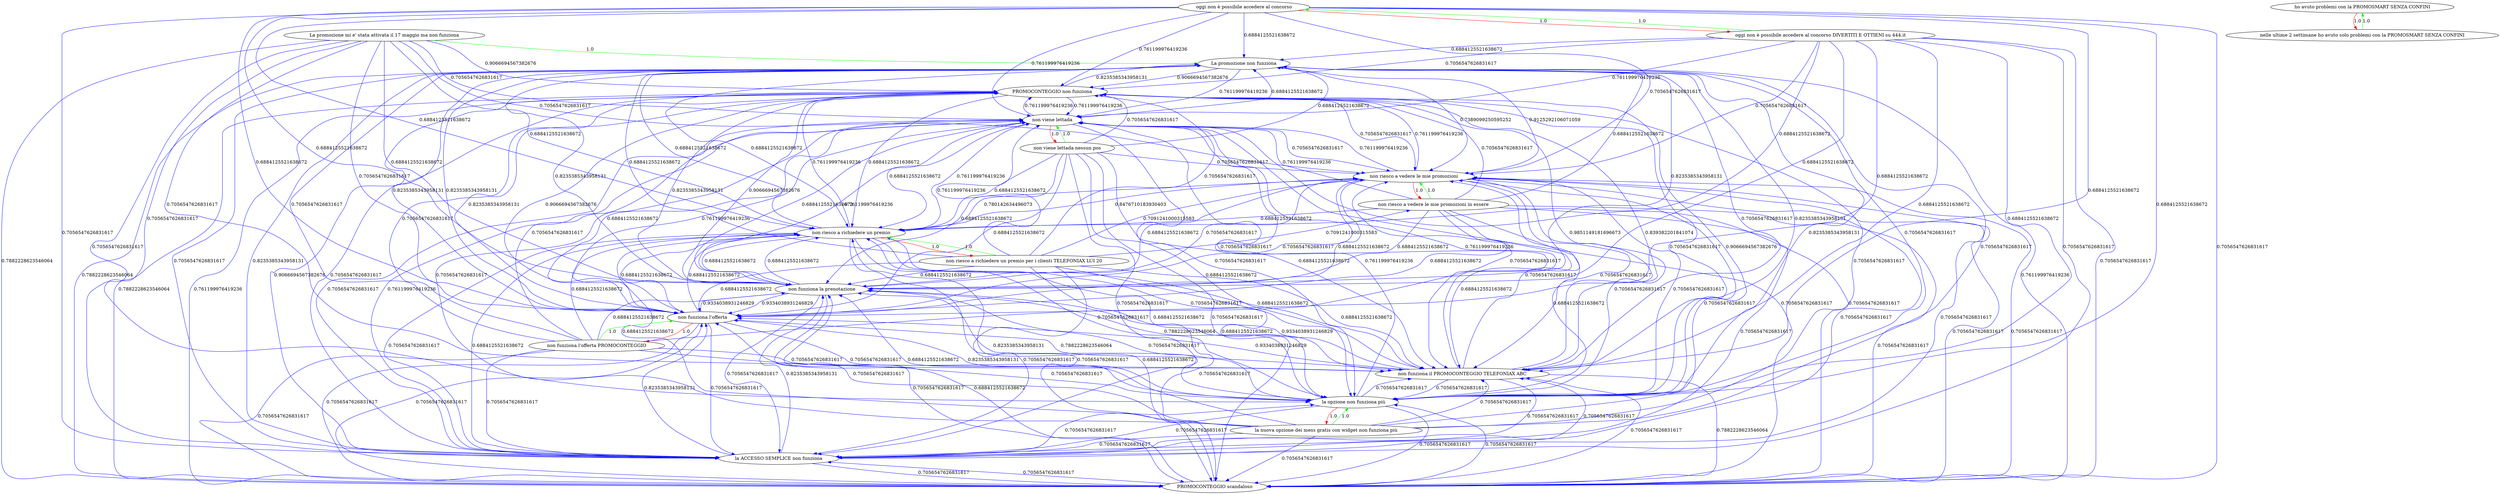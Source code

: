 digraph rawGraph {
"La promozione non funziona";"La promozione mi e' stata attivata il 17 maggio ma non funziona";"PROMOCONTEGGIO non funziona";"PROMOCONTEGGIO scandaloso";"la ACCESSO SEMPLICE non funziona";"la opzione non funziona più";"la nuova opzione dei mess gratis con widget non funziona più";"ho avuto problemi con la PROMOSMART SENZA CONFINI";"nelle ultime 2 settimane ho avuto solo problemi con la PROMOSMART SENZA CONFINI";"non funziona il PROMOCONTEGGIO TELEFONIAX ABC";"non funziona l'offerta";"non funziona l'offerta PROMOCONTEGGIO";"non funziona la prenotazione";"non riesco a richiedere un premio";"non riesco a richiedere un premio per i clienti TELEFONIAX LUI 20";"non riesco a vedere le mie promozioni";"non riesco a vedere le mie promozioni in essere";"non viene lettada";"non viene lettada nessun pos";"oggi non è possibile accedere al concorso";"oggi non è possibile accedere al concorso DIVERTITI E OTTIENI su 444.it";"La promozione mi e' stata attivata il 17 maggio ma non funziona" -> "La promozione non funziona" [label=1.0] [color=green]
"PROMOCONTEGGIO non funziona" -> "La promozione non funziona" [label=0.8235385343958131] [color=blue]
"La promozione non funziona" -> "PROMOCONTEGGIO non funziona" [label=0.9066694567382676] [color=blue]
"La promozione mi e' stata attivata il 17 maggio ma non funziona" -> "PROMOCONTEGGIO non funziona" [label=0.9066694567382676] [color=blue]
"PROMOCONTEGGIO scandaloso" -> "PROMOCONTEGGIO non funziona" [label=0.761199976419236] [color=blue]
"PROMOCONTEGGIO non funziona" -> "PROMOCONTEGGIO scandaloso" [label=0.7882228623546064] [color=blue]
"La promozione non funziona" -> "PROMOCONTEGGIO scandaloso" [label=0.7882228623546064] [color=blue]
"La promozione mi e' stata attivata il 17 maggio ma non funziona" -> "PROMOCONTEGGIO scandaloso" [label=0.7882228623546064] [color=blue]
"PROMOCONTEGGIO scandaloso" -> "La promozione non funziona" [label=0.761199976419236] [color=blue]
"la ACCESSO SEMPLICE non funziona" -> "PROMOCONTEGGIO non funziona" [label=0.9066694567382676] [color=blue]
"PROMOCONTEGGIO non funziona" -> "la ACCESSO SEMPLICE non funziona" [label=0.7056547626831617] [color=blue]
"La promozione non funziona" -> "la ACCESSO SEMPLICE non funziona" [label=0.7056547626831617] [color=blue]
"la ACCESSO SEMPLICE non funziona" -> "La promozione non funziona" [label=0.8235385343958131] [color=blue]
"La promozione mi e' stata attivata il 17 maggio ma non funziona" -> "la ACCESSO SEMPLICE non funziona" [label=0.7056547626831617] [color=blue]
"PROMOCONTEGGIO scandaloso" -> "la ACCESSO SEMPLICE non funziona" [label=0.7056547626831617] [color=blue]
"la ACCESSO SEMPLICE non funziona" -> "PROMOCONTEGGIO scandaloso" [label=0.7056547626831617] [color=blue]
"la nuova opzione dei mess gratis con widget non funziona più" -> "la opzione non funziona più" [label=1.0] [color=green]
"la opzione non funziona più" -> "la nuova opzione dei mess gratis con widget non funziona più" [label=1.0] [color=red]
"la ACCESSO SEMPLICE non funziona" -> "la opzione non funziona più" [label=0.7056547626831617] [color=blue]
"la opzione non funziona più" -> "la ACCESSO SEMPLICE non funziona" [label=0.7056547626831617] [color=blue]
"la opzione non funziona più" -> "PROMOCONTEGGIO non funziona" [label=0.9066694567382676] [color=blue]
"PROMOCONTEGGIO non funziona" -> "la opzione non funziona più" [label=0.7056547626831617] [color=blue]
"la opzione non funziona più" -> "La promozione non funziona" [label=0.8235385343958131] [color=blue]
"La promozione non funziona" -> "la opzione non funziona più" [label=0.7056547626831617] [color=blue]
"La promozione mi e' stata attivata il 17 maggio ma non funziona" -> "la opzione non funziona più" [label=0.7056547626831617] [color=blue]
"PROMOCONTEGGIO scandaloso" -> "la opzione non funziona più" [label=0.7056547626831617] [color=blue]
"la opzione non funziona più" -> "PROMOCONTEGGIO scandaloso" [label=0.7056547626831617] [color=blue]
"la nuova opzione dei mess gratis con widget non funziona più" -> "la ACCESSO SEMPLICE non funziona" [label=0.7056547626831617] [color=blue]
"la nuova opzione dei mess gratis con widget non funziona più" -> "PROMOCONTEGGIO scandaloso" [label=0.7056547626831617] [color=blue]
"la nuova opzione dei mess gratis con widget non funziona più" -> "PROMOCONTEGGIO non funziona" [label=0.7056547626831617] [color=blue]
"la nuova opzione dei mess gratis con widget non funziona più" -> "La promozione non funziona" [label=0.7056547626831617] [color=blue]
"nelle ultime 2 settimane ho avuto solo problemi con la PROMOSMART SENZA CONFINI" -> "ho avuto problemi con la PROMOSMART SENZA CONFINI" [label=1.0] [color=green]
"ho avuto problemi con la PROMOSMART SENZA CONFINI" -> "nelle ultime 2 settimane ho avuto solo problemi con la PROMOSMART SENZA CONFINI" [label=1.0] [color=red]
"non funziona il PROMOCONTEGGIO TELEFONIAX ABC" -> "la ACCESSO SEMPLICE non funziona" [label=0.7056547626831617] [color=blue]
"non funziona il PROMOCONTEGGIO TELEFONIAX ABC" -> "PROMOCONTEGGIO scandaloso" [label=0.7882228623546064] [color=blue]
"non funziona il PROMOCONTEGGIO TELEFONIAX ABC" -> "PROMOCONTEGGIO non funziona" [label=0.9851149181696673] [color=blue]
"PROMOCONTEGGIO non funziona" -> "non funziona il PROMOCONTEGGIO TELEFONIAX ABC" [label=0.839382201841074] [color=blue]
"non funziona il PROMOCONTEGGIO TELEFONIAX ABC" -> "la opzione non funziona più" [label=0.7056547626831617] [color=blue]
"non funziona il PROMOCONTEGGIO TELEFONIAX ABC" -> "La promozione non funziona" [label=0.8235385343958131] [color=blue]
"non funziona l'offerta PROMOCONTEGGIO" -> "non funziona l'offerta" [label=1.0] [color=green]
"non funziona l'offerta" -> "non funziona l'offerta PROMOCONTEGGIO" [label=1.0] [color=red]
"la ACCESSO SEMPLICE non funziona" -> "non funziona l'offerta" [label=0.8235385343958131] [color=blue]
"non funziona l'offerta" -> "la ACCESSO SEMPLICE non funziona" [label=0.7056547626831617] [color=blue]
"non funziona l'offerta" -> "PROMOCONTEGGIO non funziona" [label=0.9066694567382676] [color=blue]
"PROMOCONTEGGIO non funziona" -> "non funziona l'offerta" [label=0.8235385343958131] [color=blue]
"non funziona l'offerta" -> "non funziona il PROMOCONTEGGIO TELEFONIAX ABC" [label=0.7882228623546064] [color=blue]
"non funziona il PROMOCONTEGGIO TELEFONIAX ABC" -> "non funziona l'offerta" [label=0.9334038931246829] [color=blue]
"la opzione non funziona più" -> "non funziona l'offerta" [label=0.8235385343958131] [color=blue]
"non funziona l'offerta" -> "la opzione non funziona più" [label=0.7056547626831617] [color=blue]
"La promozione non funziona" -> "non funziona l'offerta" [label=0.8235385343958131] [color=blue]
"non funziona l'offerta" -> "La promozione non funziona" [label=0.8235385343958131] [color=blue]
"La promozione mi e' stata attivata il 17 maggio ma non funziona" -> "non funziona l'offerta" [label=0.7056547626831617] [color=blue]
"PROMOCONTEGGIO scandaloso" -> "non funziona l'offerta" [label=0.7056547626831617] [color=blue]
"la nuova opzione dei mess gratis con widget non funziona più" -> "non funziona l'offerta" [label=0.7056547626831617] [color=blue]
"non funziona l'offerta" -> "PROMOCONTEGGIO scandaloso" [label=0.7056547626831617] [color=blue]
"non funziona l'offerta PROMOCONTEGGIO" -> "la ACCESSO SEMPLICE non funziona" [label=0.7056547626831617] [color=blue]
"non funziona l'offerta PROMOCONTEGGIO" -> "PROMOCONTEGGIO scandaloso" [label=0.7056547626831617] [color=blue]
"non funziona l'offerta PROMOCONTEGGIO" -> "PROMOCONTEGGIO non funziona" [label=0.7056547626831617] [color=blue]
"non funziona l'offerta PROMOCONTEGGIO" -> "non funziona il PROMOCONTEGGIO TELEFONIAX ABC" [label=0.7056547626831617] [color=blue]
"non funziona l'offerta PROMOCONTEGGIO" -> "la opzione non funziona più" [label=0.7056547626831617] [color=blue]
"non funziona l'offerta PROMOCONTEGGIO" -> "La promozione non funziona" [label=0.7056547626831617] [color=blue]
"la ACCESSO SEMPLICE non funziona" -> "non funziona la prenotazione" [label=0.8235385343958131] [color=blue]
"non funziona la prenotazione" -> "la ACCESSO SEMPLICE non funziona" [label=0.7056547626831617] [color=blue]
"non funziona l'offerta" -> "non funziona la prenotazione" [label=0.9334038931246829] [color=blue]
"non funziona la prenotazione" -> "non funziona l'offerta" [label=0.9334038931246829] [color=blue]
"non funziona la prenotazione" -> "PROMOCONTEGGIO non funziona" [label=0.9066694567382676] [color=blue]
"PROMOCONTEGGIO non funziona" -> "non funziona la prenotazione" [label=0.8235385343958131] [color=blue]
"non funziona la prenotazione" -> "non funziona il PROMOCONTEGGIO TELEFONIAX ABC" [label=0.7882228623546064] [color=blue]
"non funziona il PROMOCONTEGGIO TELEFONIAX ABC" -> "non funziona la prenotazione" [label=0.9334038931246829] [color=blue]
"non funziona la prenotazione" -> "la opzione non funziona più" [label=0.7056547626831617] [color=blue]
"la opzione non funziona più" -> "non funziona la prenotazione" [label=0.8235385343958131] [color=blue]
"non funziona la prenotazione" -> "La promozione non funziona" [label=0.8235385343958131] [color=blue]
"La promozione non funziona" -> "non funziona la prenotazione" [label=0.8235385343958131] [color=blue]
"non funziona la prenotazione" -> "PROMOCONTEGGIO scandaloso" [label=0.7056547626831617] [color=blue]
"non riesco a richiedere un premio per i clienti TELEFONIAX LUI 20" -> "non riesco a richiedere un premio" [label=1.0] [color=green]
"non riesco a richiedere un premio" -> "non riesco a richiedere un premio per i clienti TELEFONIAX LUI 20" [label=1.0] [color=red]
"non riesco a richiedere un premio" -> "non funziona l'offerta" [label=0.6884125521638672] [color=blue]
"non riesco a richiedere un premio" -> "PROMOCONTEGGIO non funziona" [label=0.761199976419236] [color=blue]
"non riesco a richiedere un premio" -> "non funziona la prenotazione" [label=0.6884125521638672] [color=blue]
"non riesco a richiedere un premio" -> "La promozione non funziona" [label=0.6884125521638672] [color=blue]
"non riesco a vedere le mie promozioni in essere" -> "non riesco a vedere le mie promozioni" [label=1.0] [color=green]
"non riesco a vedere le mie promozioni" -> "non riesco a vedere le mie promozioni in essere" [label=1.0] [color=red]
"non riesco a vedere le mie promozioni" -> "non funziona l'offerta" [label=0.6884125521638672] [color=blue]
"non riesco a vedere le mie promozioni" -> "PROMOCONTEGGIO non funziona" [label=0.761199976419236] [color=blue]
"non riesco a vedere le mie promozioni" -> "non funziona la prenotazione" [label=0.6884125521638672] [color=blue]
"La promozione non funziona" -> "non riesco a vedere le mie promozioni" [label=0.7389099250595252] [color=blue]
"non riesco a vedere le mie promozioni" -> "La promozione non funziona" [label=0.9125292106071059] [color=blue]
"non riesco a vedere le mie promozioni" -> "non riesco a richiedere un premio" [label=0.8476710183930403] [color=blue]
"non riesco a richiedere un premio" -> "non riesco a vedere le mie promozioni" [label=0.780142634496073] [color=blue]
"non riesco a richiedere un premio per i clienti TELEFONIAX LUI 20" -> "non riesco a vedere le mie promozioni in essere" [label=0.7091241000315583] [color=blue]
"non viene lettada nessun pos" -> "non viene lettada" [label=1.0] [color=green]
"non viene lettada" -> "non viene lettada nessun pos" [label=1.0] [color=red]
"la ACCESSO SEMPLICE non funziona" -> "non viene lettada" [label=0.761199976419236] [color=blue]
"non riesco a vedere le mie promozioni" -> "non viene lettada" [label=0.761199976419236] [color=blue]
"non viene lettada" -> "non funziona l'offerta" [label=0.6884125521638672] [color=blue]
"non funziona l'offerta" -> "non viene lettada" [label=0.761199976419236] [color=blue]
"non viene lettada" -> "PROMOCONTEGGIO non funziona" [label=0.761199976419236] [color=blue]
"PROMOCONTEGGIO non funziona" -> "non viene lettada" [label=0.761199976419236] [color=blue]
"non funziona il PROMOCONTEGGIO TELEFONIAX ABC" -> "non viene lettada" [label=0.761199976419236] [color=blue]
"non funziona la prenotazione" -> "non viene lettada" [label=0.761199976419236] [color=blue]
"non viene lettada" -> "non funziona la prenotazione" [label=0.6884125521638672] [color=blue]
"la opzione non funziona più" -> "non viene lettada" [label=0.761199976419236] [color=blue]
"La promozione non funziona" -> "non viene lettada" [label=0.761199976419236] [color=blue]
"non viene lettada" -> "La promozione non funziona" [label=0.6884125521638672] [color=blue]
"non riesco a richiedere un premio" -> "non viene lettada" [label=0.761199976419236] [color=blue]
"La promozione mi e' stata attivata il 17 maggio ma non funziona" -> "non viene lettada" [label=0.7056547626831617] [color=blue]
"PROMOCONTEGGIO scandaloso" -> "non viene lettada" [label=0.7056547626831617] [color=blue]
"la nuova opzione dei mess gratis con widget non funziona più" -> "non viene lettada" [label=0.7056547626831617] [color=blue]
"oggi non è possibile accedere al concorso DIVERTITI E OTTIENI su 444.it" -> "oggi non è possibile accedere al concorso" [label=1.0] [color=green]
"oggi non è possibile accedere al concorso" -> "oggi non è possibile accedere al concorso DIVERTITI E OTTIENI su 444.it" [label=1.0] [color=red]
"oggi non è possibile accedere al concorso" -> "non viene lettada" [label=0.761199976419236] [color=blue]
"oggi non è possibile accedere al concorso" -> "PROMOCONTEGGIO non funziona" [label=0.761199976419236] [color=blue]
"oggi non è possibile accedere al concorso" -> "non funziona l'offerta" [label=0.6884125521638672] [color=blue]
"oggi non è possibile accedere al concorso" -> "non funziona la prenotazione" [label=0.6884125521638672] [color=blue]
"oggi non è possibile accedere al concorso" -> "La promozione non funziona" [label=0.6884125521638672] [color=blue]
"oggi non è possibile accedere al concorso DIVERTITI E OTTIENI su 444.it" -> "non viene lettada" [label=0.761199976419236] [color=blue]
"La promozione non funziona" -> "non funziona il PROMOCONTEGGIO TELEFONIAX ABC" [label=0.7056547626831617] [color=blue]
"La promozione non funziona" -> "non riesco a richiedere un premio" [label=0.6884125521638672] [color=blue]
"La promozione mi e' stata attivata il 17 maggio ma non funziona" -> "non riesco a vedere le mie promozioni" [label=0.7056547626831617] [color=blue]
"La promozione mi e' stata attivata il 17 maggio ma non funziona" -> "non funziona il PROMOCONTEGGIO TELEFONIAX ABC" [label=0.7056547626831617] [color=blue]
"La promozione mi e' stata attivata il 17 maggio ma non funziona" -> "non funziona la prenotazione" [label=0.6884125521638672] [color=blue]
"La promozione mi e' stata attivata il 17 maggio ma non funziona" -> "non riesco a richiedere un premio" [label=0.6884125521638672] [color=blue]
"PROMOCONTEGGIO non funziona" -> "non riesco a vedere le mie promozioni" [label=0.7056547626831617] [color=blue]
"PROMOCONTEGGIO non funziona" -> "non riesco a richiedere un premio" [label=0.6884125521638672] [color=blue]
"PROMOCONTEGGIO scandaloso" -> "non riesco a vedere le mie promozioni" [label=0.7056547626831617] [color=blue]
"PROMOCONTEGGIO scandaloso" -> "non funziona il PROMOCONTEGGIO TELEFONIAX ABC" [label=0.7056547626831617] [color=blue]
"PROMOCONTEGGIO scandaloso" -> "non funziona la prenotazione" [label=0.6884125521638672] [color=blue]
"PROMOCONTEGGIO scandaloso" -> "non riesco a richiedere un premio" [label=0.6884125521638672] [color=blue]
"la ACCESSO SEMPLICE non funziona" -> "non riesco a vedere le mie promozioni" [label=0.7056547626831617] [color=blue]
"la ACCESSO SEMPLICE non funziona" -> "non funziona il PROMOCONTEGGIO TELEFONIAX ABC" [label=0.7056547626831617] [color=blue]
"la ACCESSO SEMPLICE non funziona" -> "non riesco a richiedere un premio" [label=0.6884125521638672] [color=blue]
"la opzione non funziona più" -> "non riesco a vedere le mie promozioni" [label=0.7056547626831617] [color=blue]
"la opzione non funziona più" -> "non funziona il PROMOCONTEGGIO TELEFONIAX ABC" [label=0.7056547626831617] [color=blue]
"la opzione non funziona più" -> "non riesco a richiedere un premio" [label=0.6884125521638672] [color=blue]
"la nuova opzione dei mess gratis con widget non funziona più" -> "non riesco a vedere le mie promozioni" [label=0.7056547626831617] [color=blue]
"la nuova opzione dei mess gratis con widget non funziona più" -> "non funziona il PROMOCONTEGGIO TELEFONIAX ABC" [label=0.7056547626831617] [color=blue]
"la nuova opzione dei mess gratis con widget non funziona più" -> "non funziona la prenotazione" [label=0.6884125521638672] [color=blue]
"la nuova opzione dei mess gratis con widget non funziona più" -> "non riesco a richiedere un premio" [label=0.6884125521638672] [color=blue]
"non funziona il PROMOCONTEGGIO TELEFONIAX ABC" -> "non riesco a vedere le mie promozioni" [label=0.7056547626831617] [color=blue]
"non funziona il PROMOCONTEGGIO TELEFONIAX ABC" -> "non riesco a richiedere un premio" [label=0.6884125521638672] [color=blue]
"non funziona l'offerta" -> "non riesco a vedere le mie promozioni" [label=0.7056547626831617] [color=blue]
"non funziona l'offerta" -> "non riesco a richiedere un premio" [label=0.6884125521638672] [color=blue]
"non funziona l'offerta PROMOCONTEGGIO" -> "non viene lettada" [label=0.7056547626831617] [color=blue]
"non funziona l'offerta PROMOCONTEGGIO" -> "non riesco a vedere le mie promozioni" [label=0.7056547626831617] [color=blue]
"non funziona l'offerta PROMOCONTEGGIO" -> "non funziona la prenotazione" [label=0.6884125521638672] [color=blue]
"non funziona l'offerta PROMOCONTEGGIO" -> "non riesco a richiedere un premio" [label=0.6884125521638672] [color=blue]
"non funziona la prenotazione" -> "non riesco a vedere le mie promozioni" [label=0.7056547626831617] [color=blue]
"non funziona la prenotazione" -> "non riesco a richiedere un premio" [label=0.6884125521638672] [color=blue]
"non riesco a richiedere un premio" -> "PROMOCONTEGGIO scandaloso" [label=0.7056547626831617] [color=blue]
"non riesco a richiedere un premio" -> "la ACCESSO SEMPLICE non funziona" [label=0.7056547626831617] [color=blue]
"non riesco a richiedere un premio" -> "non funziona il PROMOCONTEGGIO TELEFONIAX ABC" [label=0.7056547626831617] [color=blue]
"non riesco a richiedere un premio" -> "la opzione non funziona più" [label=0.7056547626831617] [color=blue]
"non riesco a richiedere un premio per i clienti TELEFONIAX LUI 20" -> "non viene lettada" [label=0.761199976419236] [color=blue]
"non riesco a richiedere un premio per i clienti TELEFONIAX LUI 20" -> "PROMOCONTEGGIO scandaloso" [label=0.7056547626831617] [color=blue]
"non riesco a richiedere un premio per i clienti TELEFONIAX LUI 20" -> "la ACCESSO SEMPLICE non funziona" [label=0.7056547626831617] [color=blue]
"non riesco a richiedere un premio per i clienti TELEFONIAX LUI 20" -> "non funziona l'offerta" [label=0.6884125521638672] [color=blue]
"non riesco a richiedere un premio per i clienti TELEFONIAX LUI 20" -> "PROMOCONTEGGIO non funziona" [label=0.7056547626831617] [color=blue]
"non riesco a richiedere un premio per i clienti TELEFONIAX LUI 20" -> "non riesco a vedere le mie promozioni" [label=0.7091241000315583] [color=blue]
"non riesco a richiedere un premio per i clienti TELEFONIAX LUI 20" -> "non funziona il PROMOCONTEGGIO TELEFONIAX ABC" [label=0.6884125521638672] [color=blue]
"non riesco a richiedere un premio per i clienti TELEFONIAX LUI 20" -> "non funziona la prenotazione" [label=0.6884125521638672] [color=blue]
"non riesco a richiedere un premio per i clienti TELEFONIAX LUI 20" -> "la opzione non funziona più" [label=0.6884125521638672] [color=blue]
"non riesco a richiedere un premio per i clienti TELEFONIAX LUI 20" -> "La promozione non funziona" [label=0.6884125521638672] [color=blue]
"non riesco a vedere le mie promozioni" -> "PROMOCONTEGGIO scandaloso" [label=0.7056547626831617] [color=blue]
"non riesco a vedere le mie promozioni" -> "la ACCESSO SEMPLICE non funziona" [label=0.7056547626831617] [color=blue]
"non riesco a vedere le mie promozioni" -> "non funziona il PROMOCONTEGGIO TELEFONIAX ABC" [label=0.7056547626831617] [color=blue]
"non riesco a vedere le mie promozioni" -> "la opzione non funziona più" [label=0.7056547626831617] [color=blue]
"non riesco a vedere le mie promozioni in essere" -> "non viene lettada" [label=0.761199976419236] [color=blue]
"non riesco a vedere le mie promozioni in essere" -> "PROMOCONTEGGIO scandaloso" [label=0.7056547626831617] [color=blue]
"non riesco a vedere le mie promozioni in essere" -> "la ACCESSO SEMPLICE non funziona" [label=0.7056547626831617] [color=blue]
"non riesco a vedere le mie promozioni in essere" -> "non funziona l'offerta" [label=0.6884125521638672] [color=blue]
"non riesco a vedere le mie promozioni in essere" -> "PROMOCONTEGGIO non funziona" [label=0.7056547626831617] [color=blue]
"non riesco a vedere le mie promozioni in essere" -> "non funziona il PROMOCONTEGGIO TELEFONIAX ABC" [label=0.6884125521638672] [color=blue]
"non riesco a vedere le mie promozioni in essere" -> "non funziona la prenotazione" [label=0.6884125521638672] [color=blue]
"non riesco a vedere le mie promozioni in essere" -> "la opzione non funziona più" [label=0.6884125521638672] [color=blue]
"non riesco a vedere le mie promozioni in essere" -> "La promozione non funziona" [label=0.6884125521638672] [color=blue]
"non riesco a vedere le mie promozioni in essere" -> "non riesco a richiedere un premio" [label=0.6884125521638672] [color=blue]
"non viene lettada" -> "PROMOCONTEGGIO scandaloso" [label=0.7056547626831617] [color=blue]
"non viene lettada" -> "la ACCESSO SEMPLICE non funziona" [label=0.7056547626831617] [color=blue]
"non viene lettada" -> "non riesco a vedere le mie promozioni" [label=0.7056547626831617] [color=blue]
"non viene lettada" -> "non funziona il PROMOCONTEGGIO TELEFONIAX ABC" [label=0.7056547626831617] [color=blue]
"non viene lettada" -> "la opzione non funziona più" [label=0.7056547626831617] [color=blue]
"non viene lettada" -> "non riesco a richiedere un premio" [label=0.6884125521638672] [color=blue]
"non viene lettada nessun pos" -> "PROMOCONTEGGIO scandaloso" [label=0.7056547626831617] [color=blue]
"non viene lettada nessun pos" -> "la ACCESSO SEMPLICE non funziona" [label=0.7056547626831617] [color=blue]
"non viene lettada nessun pos" -> "non funziona l'offerta" [label=0.6884125521638672] [color=blue]
"non viene lettada nessun pos" -> "PROMOCONTEGGIO non funziona" [label=0.7056547626831617] [color=blue]
"non viene lettada nessun pos" -> "non riesco a vedere le mie promozioni" [label=0.7056547626831617] [color=blue]
"non viene lettada nessun pos" -> "non funziona il PROMOCONTEGGIO TELEFONIAX ABC" [label=0.6884125521638672] [color=blue]
"non viene lettada nessun pos" -> "non funziona la prenotazione" [label=0.6884125521638672] [color=blue]
"non viene lettada nessun pos" -> "la opzione non funziona più" [label=0.6884125521638672] [color=blue]
"non viene lettada nessun pos" -> "La promozione non funziona" [label=0.6884125521638672] [color=blue]
"non viene lettada nessun pos" -> "non riesco a richiedere un premio" [label=0.6884125521638672] [color=blue]
"oggi non è possibile accedere al concorso" -> "PROMOCONTEGGIO scandaloso" [label=0.7056547626831617] [color=blue]
"oggi non è possibile accedere al concorso" -> "la ACCESSO SEMPLICE non funziona" [label=0.7056547626831617] [color=blue]
"oggi non è possibile accedere al concorso" -> "non riesco a vedere le mie promozioni" [label=0.7056547626831617] [color=blue]
"oggi non è possibile accedere al concorso" -> "non funziona il PROMOCONTEGGIO TELEFONIAX ABC" [label=0.6884125521638672] [color=blue]
"oggi non è possibile accedere al concorso" -> "la opzione non funziona più" [label=0.6884125521638672] [color=blue]
"oggi non è possibile accedere al concorso" -> "non riesco a richiedere un premio" [label=0.6884125521638672] [color=blue]
"oggi non è possibile accedere al concorso DIVERTITI E OTTIENI su 444.it" -> "PROMOCONTEGGIO scandaloso" [label=0.7056547626831617] [color=blue]
"oggi non è possibile accedere al concorso DIVERTITI E OTTIENI su 444.it" -> "la ACCESSO SEMPLICE non funziona" [label=0.7056547626831617] [color=blue]
"oggi non è possibile accedere al concorso DIVERTITI E OTTIENI su 444.it" -> "non funziona l'offerta" [label=0.6884125521638672] [color=blue]
"oggi non è possibile accedere al concorso DIVERTITI E OTTIENI su 444.it" -> "PROMOCONTEGGIO non funziona" [label=0.7056547626831617] [color=blue]
"oggi non è possibile accedere al concorso DIVERTITI E OTTIENI su 444.it" -> "non riesco a vedere le mie promozioni" [label=0.7056547626831617] [color=blue]
"oggi non è possibile accedere al concorso DIVERTITI E OTTIENI su 444.it" -> "non funziona il PROMOCONTEGGIO TELEFONIAX ABC" [label=0.6884125521638672] [color=blue]
"oggi non è possibile accedere al concorso DIVERTITI E OTTIENI su 444.it" -> "non funziona la prenotazione" [label=0.6884125521638672] [color=blue]
"oggi non è possibile accedere al concorso DIVERTITI E OTTIENI su 444.it" -> "la opzione non funziona più" [label=0.6884125521638672] [color=blue]
"oggi non è possibile accedere al concorso DIVERTITI E OTTIENI su 444.it" -> "La promozione non funziona" [label=0.6884125521638672] [color=blue]
"oggi non è possibile accedere al concorso DIVERTITI E OTTIENI su 444.it" -> "non riesco a richiedere un premio" [label=0.6884125521638672] [color=blue]
}